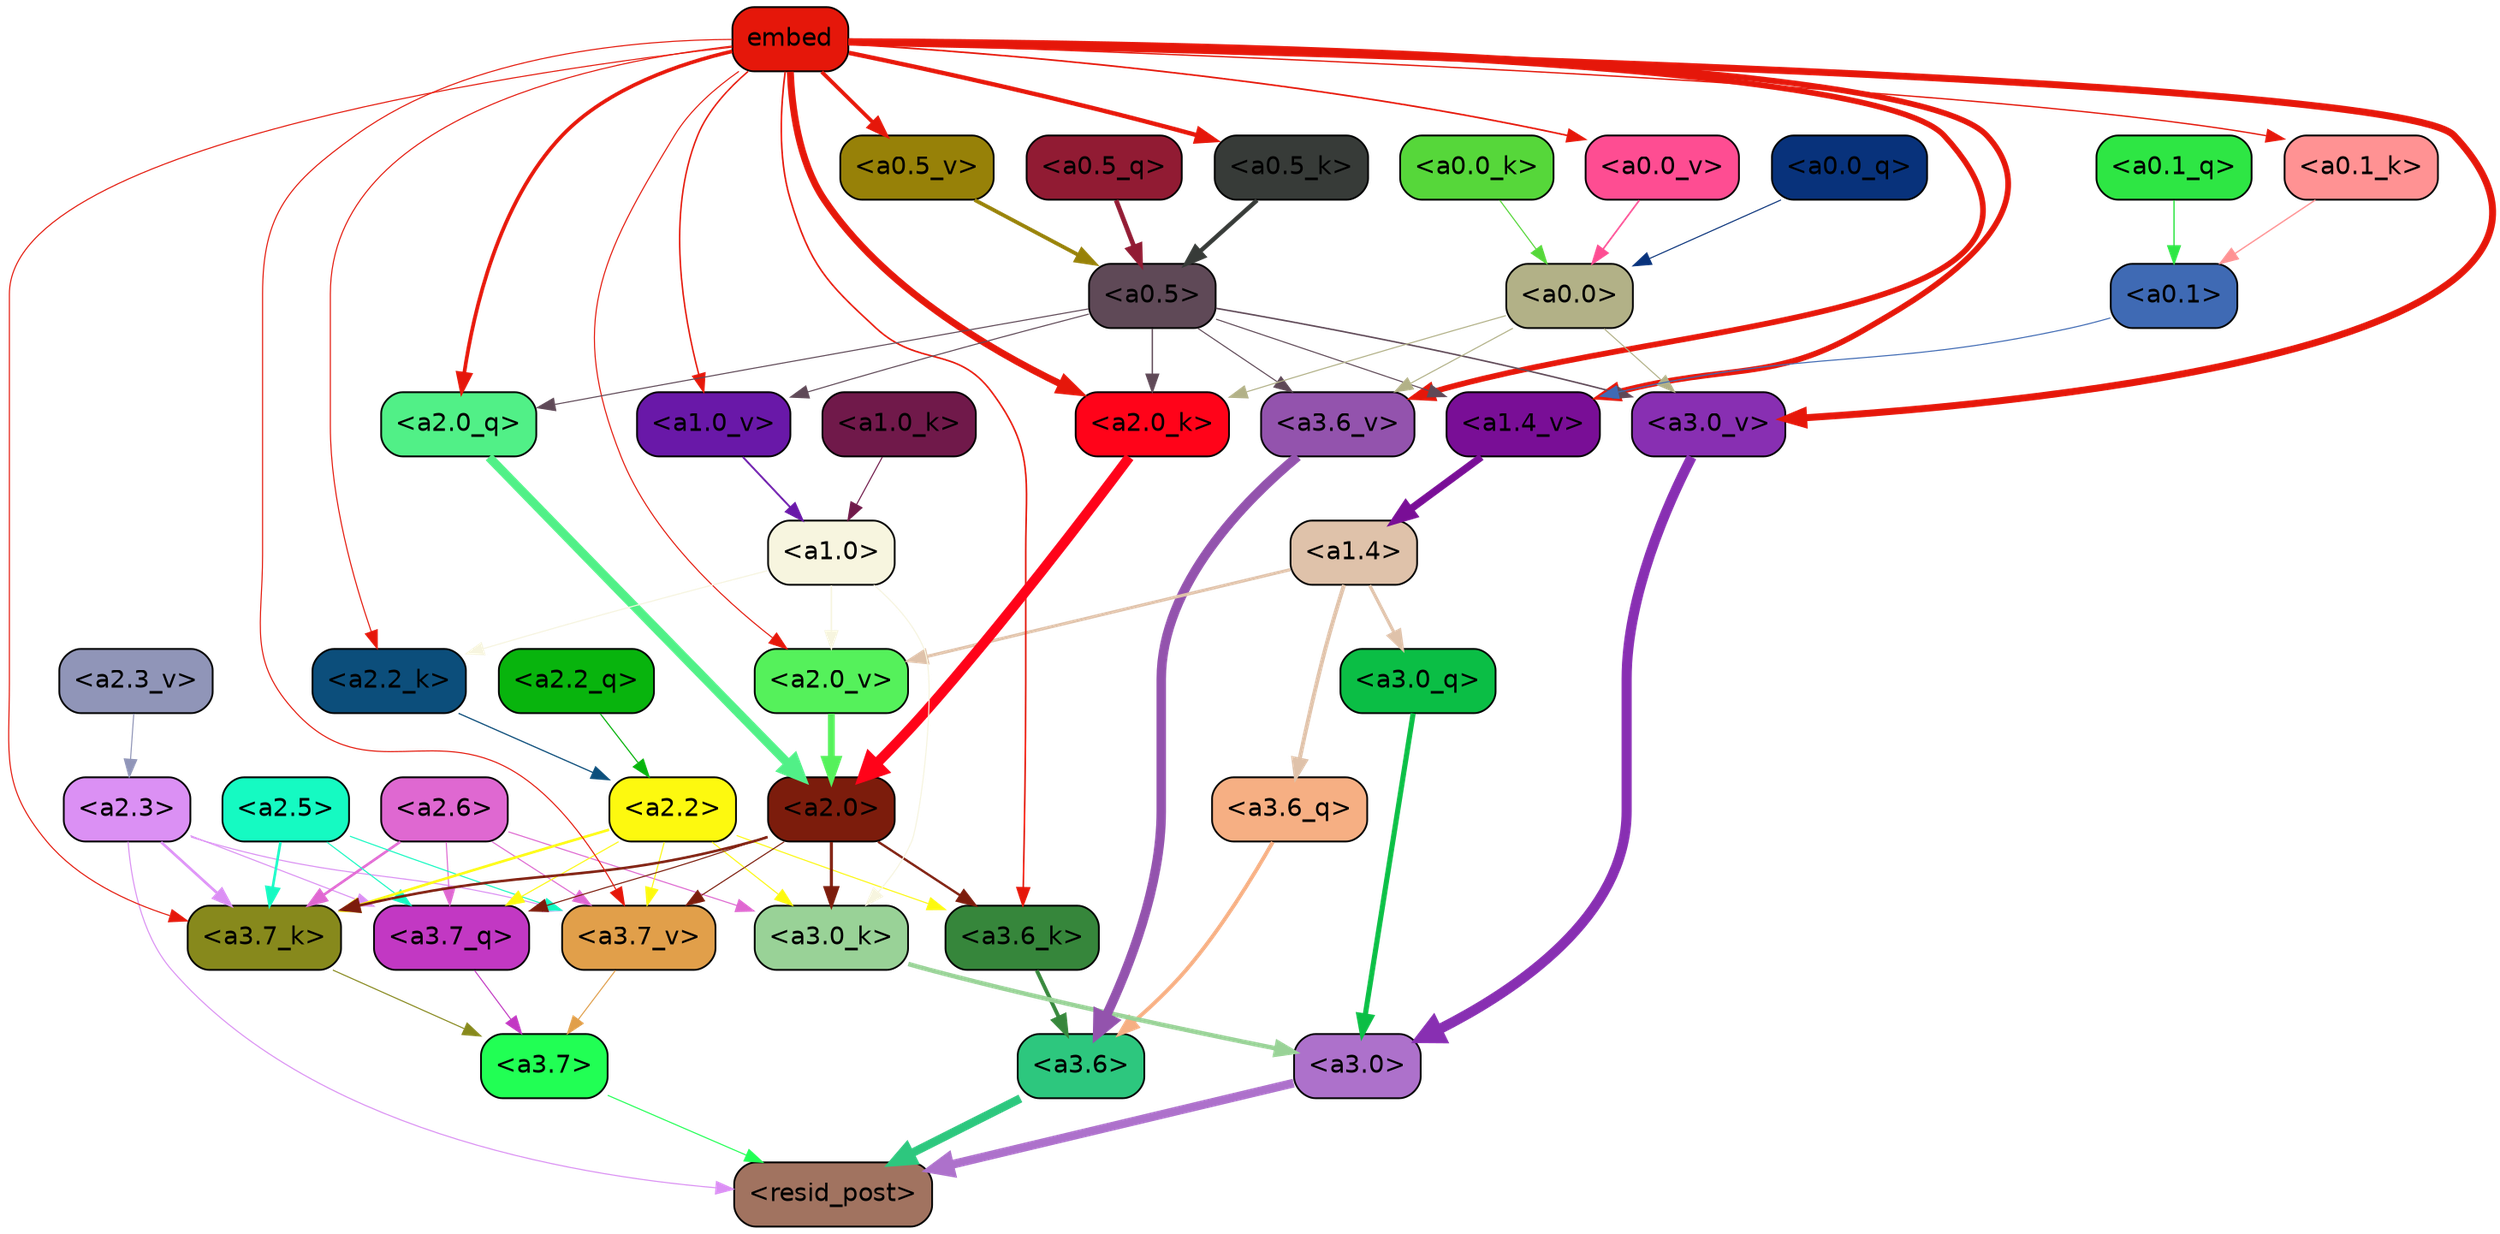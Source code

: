 strict digraph "" {
	graph [bgcolor=transparent,
		layout=dot,
		overlap=false,
		splines=true
	];
	"<a3.7>"	[color=black,
		fillcolor="#21ff54",
		fontname=Helvetica,
		shape=box,
		style="filled, rounded"];
	"<resid_post>"	[color=black,
		fillcolor="#a17360",
		fontname=Helvetica,
		shape=box,
		style="filled, rounded"];
	"<a3.7>" -> "<resid_post>"	[color="#21ff54",
		penwidth=0.6];
	"<a3.6>"	[color=black,
		fillcolor="#2dc77e",
		fontname=Helvetica,
		shape=box,
		style="filled, rounded"];
	"<a3.6>" -> "<resid_post>"	[color="#2dc77e",
		penwidth=4.746312499046326];
	"<a3.0>"	[color=black,
		fillcolor="#ad71cb",
		fontname=Helvetica,
		shape=box,
		style="filled, rounded"];
	"<a3.0>" -> "<resid_post>"	[color="#ad71cb",
		penwidth=4.896343111991882];
	"<a2.3>"	[color=black,
		fillcolor="#db90f4",
		fontname=Helvetica,
		shape=box,
		style="filled, rounded"];
	"<a2.3>" -> "<resid_post>"	[color="#db90f4",
		penwidth=0.6];
	"<a3.7_q>"	[color=black,
		fillcolor="#c238c3",
		fontname=Helvetica,
		shape=box,
		style="filled, rounded"];
	"<a2.3>" -> "<a3.7_q>"	[color="#db90f4",
		penwidth=0.6];
	"<a3.7_k>"	[color=black,
		fillcolor="#87891c",
		fontname=Helvetica,
		shape=box,
		style="filled, rounded"];
	"<a2.3>" -> "<a3.7_k>"	[color="#db90f4",
		penwidth=1.467104621231556];
	"<a3.7_v>"	[color=black,
		fillcolor="#e19f4a",
		fontname=Helvetica,
		shape=box,
		style="filled, rounded"];
	"<a2.3>" -> "<a3.7_v>"	[color="#db90f4",
		penwidth=0.6];
	"<a3.7_q>" -> "<a3.7>"	[color="#c238c3",
		penwidth=0.6];
	"<a3.6_q>"	[color=black,
		fillcolor="#f6af83",
		fontname=Helvetica,
		shape=box,
		style="filled, rounded"];
	"<a3.6_q>" -> "<a3.6>"	[color="#f6af83",
		penwidth=2.160832464694977];
	"<a3.0_q>"	[color=black,
		fillcolor="#0bbe45",
		fontname=Helvetica,
		shape=box,
		style="filled, rounded"];
	"<a3.0_q>" -> "<a3.0>"	[color="#0bbe45",
		penwidth=2.870753765106201];
	"<a3.7_k>" -> "<a3.7>"	[color="#87891c",
		penwidth=0.6];
	"<a3.6_k>"	[color=black,
		fillcolor="#36863b",
		fontname=Helvetica,
		shape=box,
		style="filled, rounded"];
	"<a3.6_k>" -> "<a3.6>"	[color="#36863b",
		penwidth=2.13908451795578];
	"<a3.0_k>"	[color=black,
		fillcolor="#99d297",
		fontname=Helvetica,
		shape=box,
		style="filled, rounded"];
	"<a3.0_k>" -> "<a3.0>"	[color="#99d297",
		penwidth=2.520303964614868];
	"<a3.7_v>" -> "<a3.7>"	[color="#e19f4a",
		penwidth=0.6];
	"<a3.6_v>"	[color=black,
		fillcolor="#9353ad",
		fontname=Helvetica,
		shape=box,
		style="filled, rounded"];
	"<a3.6_v>" -> "<a3.6>"	[color="#9353ad",
		penwidth=5.297133803367615];
	"<a3.0_v>"	[color=black,
		fillcolor="#882fb2",
		fontname=Helvetica,
		shape=box,
		style="filled, rounded"];
	"<a3.0_v>" -> "<a3.0>"	[color="#882fb2",
		penwidth=5.680712580680847];
	"<a2.6>"	[color=black,
		fillcolor="#df68d1",
		fontname=Helvetica,
		shape=box,
		style="filled, rounded"];
	"<a2.6>" -> "<a3.7_q>"	[color="#df68d1",
		penwidth=0.6];
	"<a2.6>" -> "<a3.7_k>"	[color="#df68d1",
		penwidth=1.4453159049153328];
	"<a2.6>" -> "<a3.0_k>"	[color="#df68d1",
		penwidth=0.6];
	"<a2.6>" -> "<a3.7_v>"	[color="#df68d1",
		penwidth=0.6];
	"<a2.5>"	[color=black,
		fillcolor="#15fac2",
		fontname=Helvetica,
		shape=box,
		style="filled, rounded"];
	"<a2.5>" -> "<a3.7_q>"	[color="#15fac2",
		penwidth=0.6];
	"<a2.5>" -> "<a3.7_k>"	[color="#15fac2",
		penwidth=1.4526091292500496];
	"<a2.5>" -> "<a3.7_v>"	[color="#15fac2",
		penwidth=0.6];
	"<a2.2>"	[color=black,
		fillcolor="#fdf90f",
		fontname=Helvetica,
		shape=box,
		style="filled, rounded"];
	"<a2.2>" -> "<a3.7_q>"	[color="#fdf90f",
		penwidth=0.6];
	"<a2.2>" -> "<a3.7_k>"	[color="#fdf90f",
		penwidth=1.4310357049107552];
	"<a2.2>" -> "<a3.6_k>"	[color="#fdf90f",
		penwidth=0.6];
	"<a2.2>" -> "<a3.0_k>"	[color="#fdf90f",
		penwidth=0.6];
	"<a2.2>" -> "<a3.7_v>"	[color="#fdf90f",
		penwidth=0.6];
	"<a2.0>"	[color=black,
		fillcolor="#7c1c0c",
		fontname=Helvetica,
		shape=box,
		style="filled, rounded"];
	"<a2.0>" -> "<a3.7_q>"	[color="#7c1c0c",
		penwidth=0.6];
	"<a2.0>" -> "<a3.7_k>"	[color="#7c1c0c",
		penwidth=1.4314699843525887];
	"<a2.0>" -> "<a3.6_k>"	[color="#7c1c0c",
		penwidth=1.2950235605239868];
	"<a2.0>" -> "<a3.0_k>"	[color="#7c1c0c",
		penwidth=1.712992787361145];
	"<a2.0>" -> "<a3.7_v>"	[color="#7c1c0c",
		penwidth=0.6];
	"<a1.4>"	[color=black,
		fillcolor="#dfc2aa",
		fontname=Helvetica,
		shape=box,
		style="filled, rounded"];
	"<a1.4>" -> "<a3.6_q>"	[color="#dfc2aa",
		penwidth=2.242796540260315];
	"<a1.4>" -> "<a3.0_q>"	[color="#dfc2aa",
		penwidth=1.7808996737003326];
	"<a2.0_v>"	[color=black,
		fillcolor="#55f15b",
		fontname=Helvetica,
		shape=box,
		style="filled, rounded"];
	"<a1.4>" -> "<a2.0_v>"	[color="#dfc2aa",
		penwidth=1.7603429555892944];
	embed	[color=black,
		fillcolor="#e5170a",
		fontname=Helvetica,
		shape=box,
		style="filled, rounded"];
	embed -> "<a3.7_k>"	[color="#e5170a",
		penwidth=0.6];
	embed -> "<a3.6_k>"	[color="#e5170a",
		penwidth=0.891706109046936];
	embed -> "<a3.7_v>"	[color="#e5170a",
		penwidth=0.6];
	embed -> "<a3.6_v>"	[color="#e5170a",
		penwidth=3.1766927242279053];
	embed -> "<a3.0_v>"	[color="#e5170a",
		penwidth=3.9005755856633186];
	"<a2.0_q>"	[color=black,
		fillcolor="#51f087",
		fontname=Helvetica,
		shape=box,
		style="filled, rounded"];
	embed -> "<a2.0_q>"	[color="#e5170a",
		penwidth=2.0810389518737793];
	"<a2.2_k>"	[color=black,
		fillcolor="#0c4e7b",
		fontname=Helvetica,
		shape=box,
		style="filled, rounded"];
	embed -> "<a2.2_k>"	[color="#e5170a",
		penwidth=0.6];
	"<a2.0_k>"	[color=black,
		fillcolor="#ff0319",
		fontname=Helvetica,
		shape=box,
		style="filled, rounded"];
	embed -> "<a2.0_k>"	[color="#e5170a",
		penwidth=3.8915770053863525];
	embed -> "<a2.0_v>"	[color="#e5170a",
		penwidth=0.6];
	"<a1.4_v>"	[color=black,
		fillcolor="#790e96",
		fontname=Helvetica,
		shape=box,
		style="filled, rounded"];
	embed -> "<a1.4_v>"	[color="#e5170a",
		penwidth=3.201367974281311];
	"<a1.0_v>"	[color=black,
		fillcolor="#6918a8",
		fontname=Helvetica,
		shape=box,
		style="filled, rounded"];
	embed -> "<a1.0_v>"	[color="#e5170a",
		penwidth=0.8298318386077881];
	"<a0.5_k>"	[color=black,
		fillcolor="#373b38",
		fontname=Helvetica,
		shape=box,
		style="filled, rounded"];
	embed -> "<a0.5_k>"	[color="#e5170a",
		penwidth=2.463372528553009];
	"<a0.1_k>"	[color=black,
		fillcolor="#ff9293",
		fontname=Helvetica,
		shape=box,
		style="filled, rounded"];
	embed -> "<a0.1_k>"	[color="#e5170a",
		penwidth=0.7361953854560852];
	"<a0.5_v>"	[color=black,
		fillcolor="#978108",
		fontname=Helvetica,
		shape=box,
		style="filled, rounded"];
	embed -> "<a0.5_v>"	[color="#e5170a",
		penwidth=2.125113606452942];
	"<a0.0_v>"	[color=black,
		fillcolor="#fe4d92",
		fontname=Helvetica,
		shape=box,
		style="filled, rounded"];
	embed -> "<a0.0_v>"	[color="#e5170a",
		penwidth=0.9198476672172546];
	"<a1.0>"	[color=black,
		fillcolor="#f7f5df",
		fontname=Helvetica,
		shape=box,
		style="filled, rounded"];
	"<a1.0>" -> "<a3.0_k>"	[color="#f7f5df",
		penwidth=0.6];
	"<a1.0>" -> "<a2.2_k>"	[color="#f7f5df",
		penwidth=0.6];
	"<a1.0>" -> "<a2.0_v>"	[color="#f7f5df",
		penwidth=0.7897878289222717];
	"<a0.5>"	[color=black,
		fillcolor="#5f4957",
		fontname=Helvetica,
		shape=box,
		style="filled, rounded"];
	"<a0.5>" -> "<a3.6_v>"	[color="#5f4957",
		penwidth=0.6];
	"<a0.5>" -> "<a3.0_v>"	[color="#5f4957",
		penwidth=0.8493617177009583];
	"<a0.5>" -> "<a2.0_q>"	[color="#5f4957",
		penwidth=0.6];
	"<a0.5>" -> "<a2.0_k>"	[color="#5f4957",
		penwidth=0.7482255101203918];
	"<a0.5>" -> "<a1.4_v>"	[color="#5f4957",
		penwidth=0.6];
	"<a0.5>" -> "<a1.0_v>"	[color="#5f4957",
		penwidth=0.6];
	"<a0.0>"	[color=black,
		fillcolor="#b2b187",
		fontname=Helvetica,
		shape=box,
		style="filled, rounded"];
	"<a0.0>" -> "<a3.6_v>"	[color="#b2b187",
		penwidth=0.6];
	"<a0.0>" -> "<a3.0_v>"	[color="#b2b187",
		penwidth=0.6];
	"<a0.0>" -> "<a2.0_k>"	[color="#b2b187",
		penwidth=0.6];
	"<a2.2_q>"	[color=black,
		fillcolor="#08b40d",
		fontname=Helvetica,
		shape=box,
		style="filled, rounded"];
	"<a2.2_q>" -> "<a2.2>"	[color="#08b40d",
		penwidth=0.6449352353811264];
	"<a2.0_q>" -> "<a2.0>"	[color="#51f087",
		penwidth=5.017253503203392];
	"<a2.2_k>" -> "<a2.2>"	[color="#0c4e7b",
		penwidth=0.6690489649772644];
	"<a2.0_k>" -> "<a2.0>"	[color="#ff0319",
		penwidth=5.656688302755356];
	"<a2.3_v>"	[color=black,
		fillcolor="#9095b8",
		fontname=Helvetica,
		shape=box,
		style="filled, rounded"];
	"<a2.3_v>" -> "<a2.3>"	[color="#9095b8",
		penwidth=0.6];
	"<a2.0_v>" -> "<a2.0>"	[color="#55f15b",
		penwidth=3.8170836865901947];
	"<a1.0_k>"	[color=black,
		fillcolor="#70194a",
		fontname=Helvetica,
		shape=box,
		style="filled, rounded"];
	"<a1.0_k>" -> "<a1.0>"	[color="#70194a",
		penwidth=0.6];
	"<a1.4_v>" -> "<a1.4>"	[color="#790e96",
		penwidth=4.140247106552124];
	"<a1.0_v>" -> "<a1.0>"	[color="#6918a8",
		penwidth=1.020309567451477];
	"<a0.1>"	[color=black,
		fillcolor="#3f6ab4",
		fontname=Helvetica,
		shape=box,
		style="filled, rounded"];
	"<a0.1>" -> "<a1.4_v>"	[color="#3f6ab4",
		penwidth=0.6];
	"<a0.5_q>"	[color=black,
		fillcolor="#911b33",
		fontname=Helvetica,
		shape=box,
		style="filled, rounded"];
	"<a0.5_q>" -> "<a0.5>"	[color="#911b33",
		penwidth=2.6191927194595337];
	"<a0.1_q>"	[color=black,
		fillcolor="#2ee644",
		fontname=Helvetica,
		shape=box,
		style="filled, rounded"];
	"<a0.1_q>" -> "<a0.1>"	[color="#2ee644",
		penwidth=0.7419459819793701];
	"<a0.0_q>"	[color=black,
		fillcolor="#08327b",
		fontname=Helvetica,
		shape=box,
		style="filled, rounded"];
	"<a0.0_q>" -> "<a0.0>"	[color="#08327b",
		penwidth=0.6];
	"<a0.5_k>" -> "<a0.5>"	[color="#373b38",
		penwidth=2.463372588157654];
	"<a0.1_k>" -> "<a0.1>"	[color="#ff9293",
		penwidth=0.7361900806427002];
	"<a0.0_k>"	[color=black,
		fillcolor="#56d73a",
		fontname=Helvetica,
		shape=box,
		style="filled, rounded"];
	"<a0.0_k>" -> "<a0.0>"	[color="#56d73a",
		penwidth=0.6284329891204834];
	"<a0.5_v>" -> "<a0.5>"	[color="#978108",
		penwidth=2.1396186351776123];
	"<a0.0_v>" -> "<a0.0>"	[color="#fe4d92",
		penwidth=0.9198480844497681];
}
